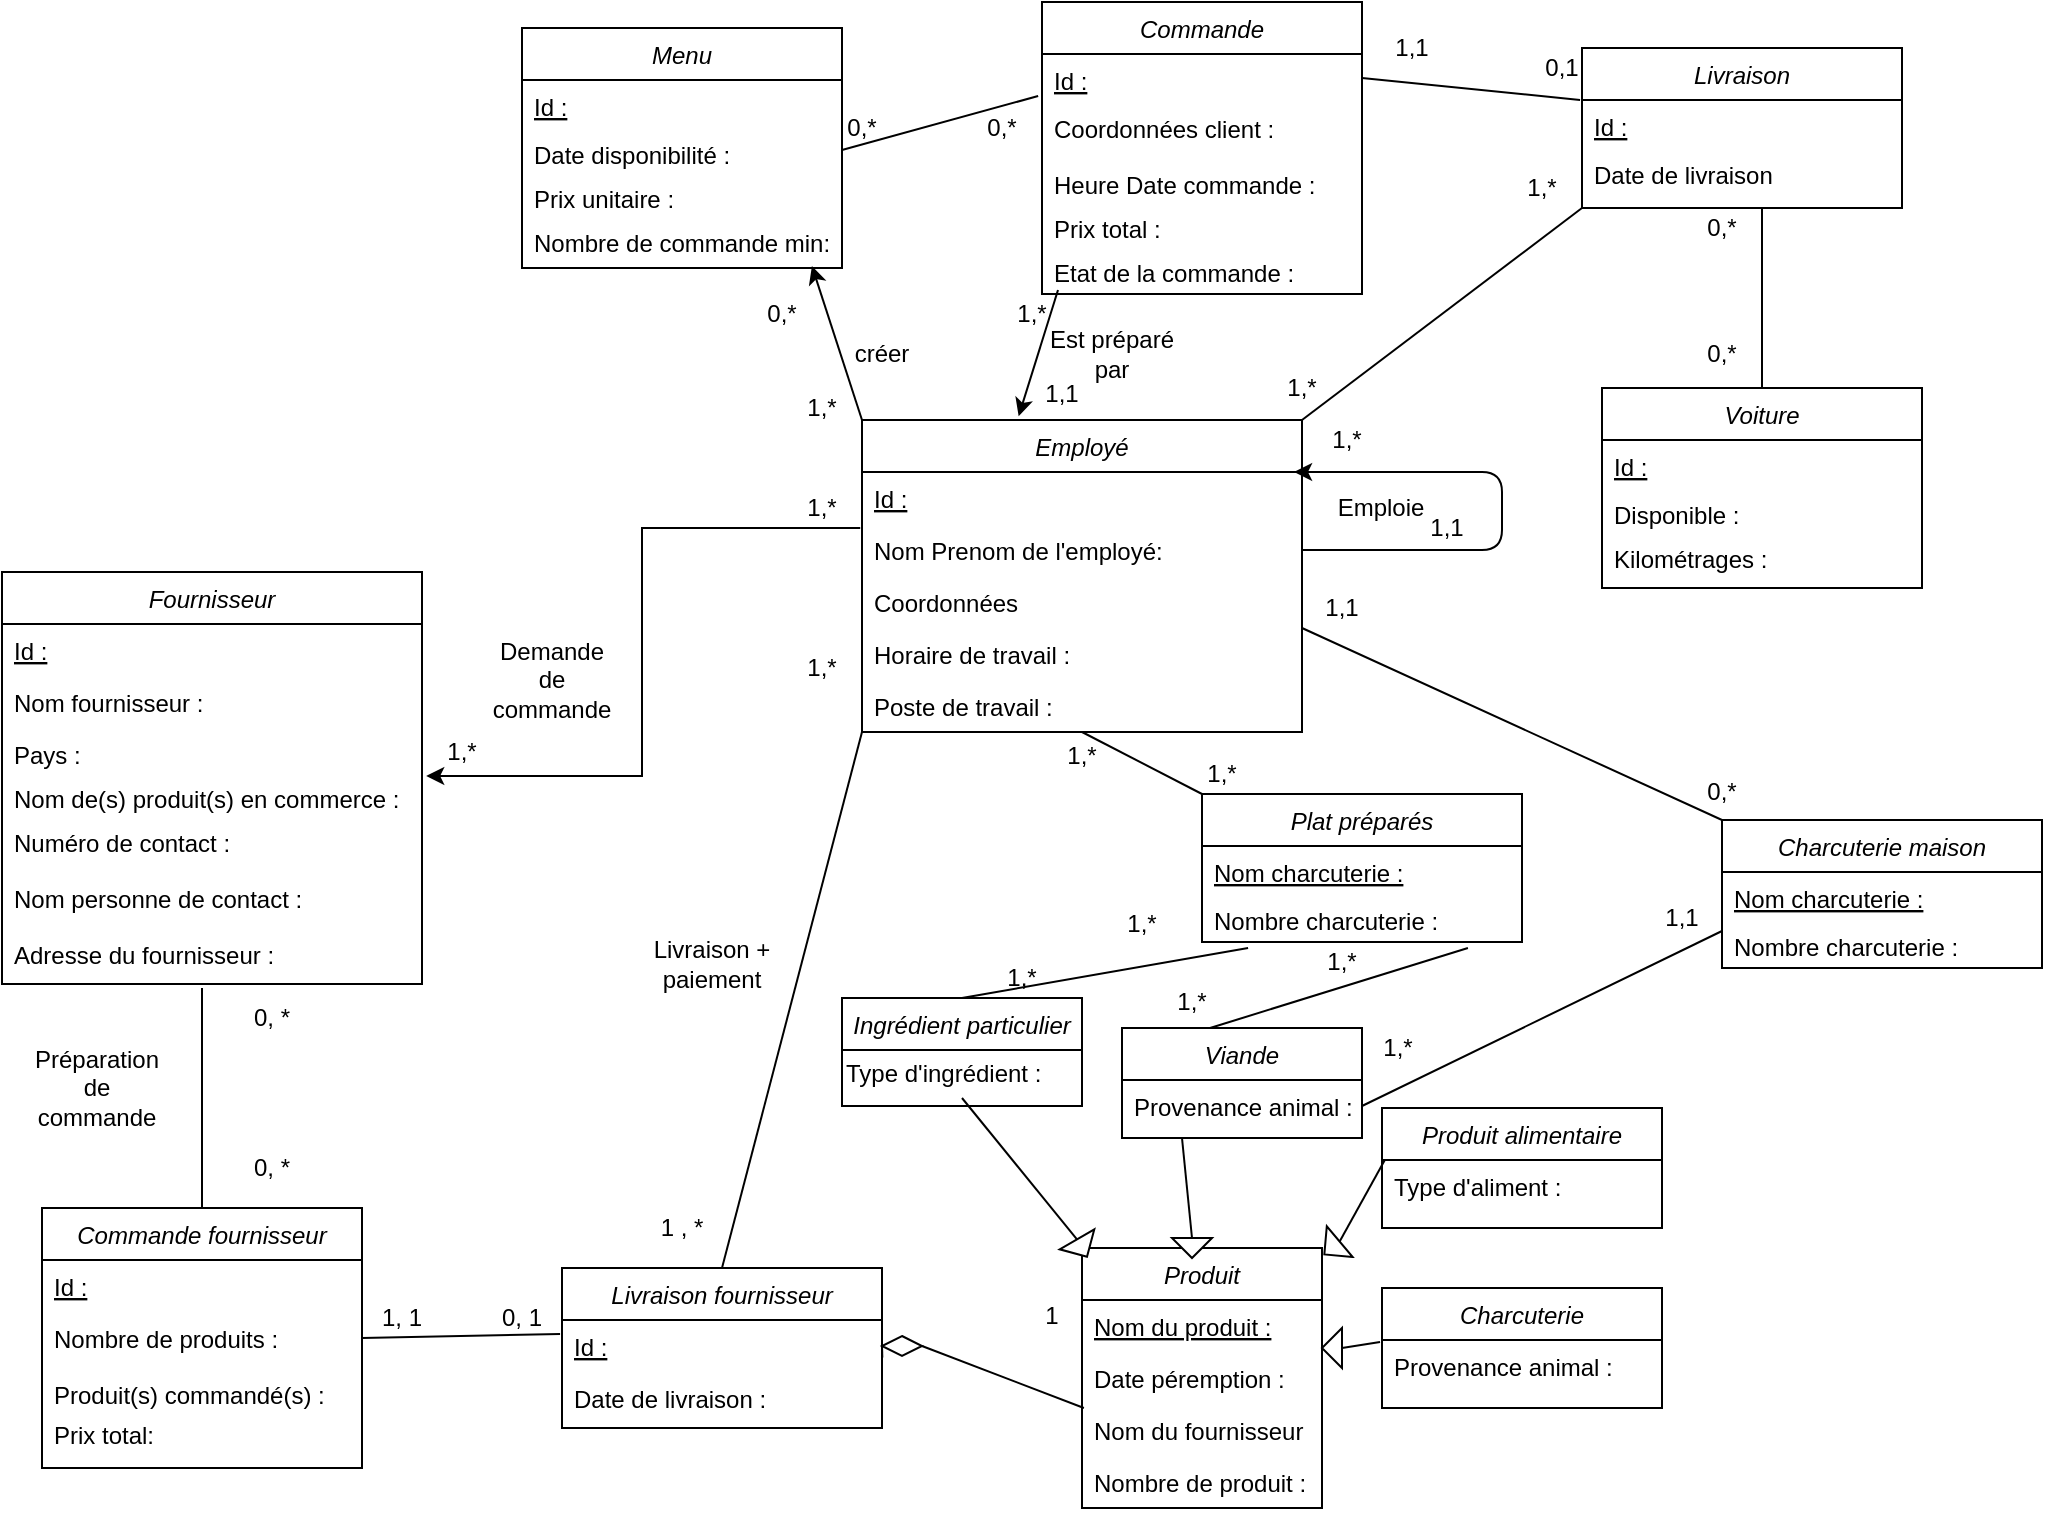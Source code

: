 <mxfile version="14.4.9" type="github">
  <diagram id="C5RBs43oDa-KdzZeNtuy" name="Page-1">
    <mxGraphModel dx="1422" dy="762" grid="1" gridSize="10" guides="1" tooltips="1" connect="1" arrows="1" fold="1" page="1" pageScale="1" pageWidth="1169" pageHeight="827" math="0" shadow="0">
      <root>
        <mxCell id="WIyWlLk6GJQsqaUBKTNV-0" />
        <mxCell id="WIyWlLk6GJQsqaUBKTNV-1" parent="WIyWlLk6GJQsqaUBKTNV-0" />
        <mxCell id="zkfFHV4jXpPFQw0GAbJ--0" value="Viande" style="swimlane;fontStyle=2;align=center;verticalAlign=top;childLayout=stackLayout;horizontal=1;startSize=26;horizontalStack=0;resizeParent=1;resizeLast=0;collapsible=1;marginBottom=0;rounded=0;shadow=0;strokeWidth=1;" parent="WIyWlLk6GJQsqaUBKTNV-1" vertex="1">
          <mxGeometry x="610" y="560" width="120" height="55" as="geometry">
            <mxRectangle x="230" y="140" width="160" height="26" as="alternateBounds" />
          </mxGeometry>
        </mxCell>
        <mxCell id="xfpMpgLqGsnhSPla6A-f-5" value="Provenance animal :" style="text;align=left;verticalAlign=top;spacingLeft=4;spacingRight=4;overflow=hidden;rotatable=0;points=[[0,0.5],[1,0.5]];portConstraint=eastwest;" parent="zkfFHV4jXpPFQw0GAbJ--0" vertex="1">
          <mxGeometry y="26" width="120" height="26" as="geometry" />
        </mxCell>
        <mxCell id="xfpMpgLqGsnhSPla6A-f-6" value="Fournisseur" style="swimlane;fontStyle=2;align=center;verticalAlign=top;childLayout=stackLayout;horizontal=1;startSize=26;horizontalStack=0;resizeParent=1;resizeLast=0;collapsible=1;marginBottom=0;rounded=0;shadow=0;strokeWidth=1;" parent="WIyWlLk6GJQsqaUBKTNV-1" vertex="1">
          <mxGeometry x="50" y="332" width="210" height="206" as="geometry">
            <mxRectangle x="230" y="140" width="160" height="26" as="alternateBounds" />
          </mxGeometry>
        </mxCell>
        <mxCell id="xfpMpgLqGsnhSPla6A-f-12" value="Id :" style="text;align=left;verticalAlign=top;spacingLeft=4;spacingRight=4;overflow=hidden;rotatable=0;points=[[0,0.5],[1,0.5]];portConstraint=eastwest;fontStyle=4" parent="xfpMpgLqGsnhSPla6A-f-6" vertex="1">
          <mxGeometry y="26" width="210" height="26" as="geometry" />
        </mxCell>
        <mxCell id="xfpMpgLqGsnhSPla6A-f-13" value="Nom fournisseur :" style="text;align=left;verticalAlign=top;spacingLeft=4;spacingRight=4;overflow=hidden;rotatable=0;points=[[0,0.5],[1,0.5]];portConstraint=eastwest;fontStyle=0" parent="xfpMpgLqGsnhSPla6A-f-6" vertex="1">
          <mxGeometry y="52" width="210" height="26" as="geometry" />
        </mxCell>
        <mxCell id="xfpMpgLqGsnhSPla6A-f-14" value="Pays :" style="text;align=left;verticalAlign=top;spacingLeft=4;spacingRight=4;overflow=hidden;rotatable=0;points=[[0,0.5],[1,0.5]];portConstraint=eastwest;fontStyle=0" parent="xfpMpgLqGsnhSPla6A-f-6" vertex="1">
          <mxGeometry y="78" width="210" height="22" as="geometry" />
        </mxCell>
        <mxCell id="xfpMpgLqGsnhSPla6A-f-19" value="Nom de(s) produit(s) en commerce :" style="text;align=left;verticalAlign=top;spacingLeft=4;spacingRight=4;overflow=hidden;rotatable=0;points=[[0,0.5],[1,0.5]];portConstraint=eastwest;fontStyle=0" parent="xfpMpgLqGsnhSPla6A-f-6" vertex="1">
          <mxGeometry y="100" width="210" height="22" as="geometry" />
        </mxCell>
        <mxCell id="xfpMpgLqGsnhSPla6A-f-26" value="Numéro de contact :" style="text;align=left;verticalAlign=top;spacingLeft=4;spacingRight=4;overflow=hidden;rotatable=0;points=[[0,0.5],[1,0.5]];portConstraint=eastwest;fontStyle=0" parent="xfpMpgLqGsnhSPla6A-f-6" vertex="1">
          <mxGeometry y="122" width="210" height="28" as="geometry" />
        </mxCell>
        <mxCell id="xfpMpgLqGsnhSPla6A-f-28" value="Nom personne de contact :" style="text;align=left;verticalAlign=top;spacingLeft=4;spacingRight=4;overflow=hidden;rotatable=0;points=[[0,0.5],[1,0.5]];portConstraint=eastwest;fontStyle=0" parent="xfpMpgLqGsnhSPla6A-f-6" vertex="1">
          <mxGeometry y="150" width="210" height="28" as="geometry" />
        </mxCell>
        <mxCell id="xfpMpgLqGsnhSPla6A-f-73" value="Adresse du fournisseur :" style="text;align=left;verticalAlign=top;spacingLeft=4;spacingRight=4;overflow=hidden;rotatable=0;points=[[0,0.5],[1,0.5]];portConstraint=eastwest;fontStyle=0" parent="xfpMpgLqGsnhSPla6A-f-6" vertex="1">
          <mxGeometry y="178" width="210" height="28" as="geometry" />
        </mxCell>
        <mxCell id="xfpMpgLqGsnhSPla6A-f-20" value="Commande fournisseur" style="swimlane;fontStyle=2;align=center;verticalAlign=top;childLayout=stackLayout;horizontal=1;startSize=26;horizontalStack=0;resizeParent=1;resizeLast=0;collapsible=1;marginBottom=0;rounded=0;shadow=0;strokeWidth=1;" parent="WIyWlLk6GJQsqaUBKTNV-1" vertex="1">
          <mxGeometry x="70" y="650" width="160" height="130" as="geometry">
            <mxRectangle x="230" y="140" width="160" height="26" as="alternateBounds" />
          </mxGeometry>
        </mxCell>
        <mxCell id="xfpMpgLqGsnhSPla6A-f-21" value="Id :" style="text;align=left;verticalAlign=top;spacingLeft=4;spacingRight=4;overflow=hidden;rotatable=0;points=[[0,0.5],[1,0.5]];portConstraint=eastwest;fontStyle=4" parent="xfpMpgLqGsnhSPla6A-f-20" vertex="1">
          <mxGeometry y="26" width="160" height="26" as="geometry" />
        </mxCell>
        <mxCell id="xfpMpgLqGsnhSPla6A-f-22" value="Nombre de produits :" style="text;align=left;verticalAlign=top;spacingLeft=4;spacingRight=4;overflow=hidden;rotatable=0;points=[[0,0.5],[1,0.5]];portConstraint=eastwest;fontStyle=0" parent="xfpMpgLqGsnhSPla6A-f-20" vertex="1">
          <mxGeometry y="52" width="160" height="28" as="geometry" />
        </mxCell>
        <mxCell id="xfpMpgLqGsnhSPla6A-f-24" value="Produit(s) commandé(s) :" style="text;align=left;verticalAlign=top;spacingLeft=4;spacingRight=4;overflow=hidden;rotatable=0;points=[[0,0.5],[1,0.5]];portConstraint=eastwest;fontStyle=0" parent="xfpMpgLqGsnhSPla6A-f-20" vertex="1">
          <mxGeometry y="80" width="160" height="20" as="geometry" />
        </mxCell>
        <mxCell id="nVuKfiCbH5_EIqqcBQAD-53" value="Prix total:" style="text;align=left;verticalAlign=top;spacingLeft=4;spacingRight=4;overflow=hidden;rotatable=0;points=[[0,0.5],[1,0.5]];portConstraint=eastwest;fontStyle=0" parent="xfpMpgLqGsnhSPla6A-f-20" vertex="1">
          <mxGeometry y="100" width="160" height="20" as="geometry" />
        </mxCell>
        <mxCell id="xfpMpgLqGsnhSPla6A-f-35" value="Livraison fournisseur" style="swimlane;fontStyle=2;align=center;verticalAlign=top;childLayout=stackLayout;horizontal=1;startSize=26;horizontalStack=0;resizeParent=1;resizeLast=0;collapsible=1;marginBottom=0;rounded=0;shadow=0;strokeWidth=1;" parent="WIyWlLk6GJQsqaUBKTNV-1" vertex="1">
          <mxGeometry x="330" y="680" width="160" height="80" as="geometry">
            <mxRectangle x="230" y="140" width="160" height="26" as="alternateBounds" />
          </mxGeometry>
        </mxCell>
        <mxCell id="xfpMpgLqGsnhSPla6A-f-36" value="Id :" style="text;align=left;verticalAlign=top;spacingLeft=4;spacingRight=4;overflow=hidden;rotatable=0;points=[[0,0.5],[1,0.5]];portConstraint=eastwest;fontStyle=4" parent="xfpMpgLqGsnhSPla6A-f-35" vertex="1">
          <mxGeometry y="26" width="160" height="26" as="geometry" />
        </mxCell>
        <mxCell id="xfpMpgLqGsnhSPla6A-f-39" value="Date de livraison :" style="text;align=left;verticalAlign=top;spacingLeft=4;spacingRight=4;overflow=hidden;rotatable=0;points=[[0,0.5],[1,0.5]];portConstraint=eastwest;fontStyle=0" parent="xfpMpgLqGsnhSPla6A-f-35" vertex="1">
          <mxGeometry y="52" width="160" height="28" as="geometry" />
        </mxCell>
        <mxCell id="xfpMpgLqGsnhSPla6A-f-40" value="0, *" style="text;html=1;strokeColor=none;fillColor=none;align=center;verticalAlign=middle;whiteSpace=wrap;rounded=0;" parent="WIyWlLk6GJQsqaUBKTNV-1" vertex="1">
          <mxGeometry x="160" y="620" width="50" height="20" as="geometry" />
        </mxCell>
        <mxCell id="xfpMpgLqGsnhSPla6A-f-47" value="Demande de commande" style="text;html=1;strokeColor=none;fillColor=none;align=center;verticalAlign=middle;whiteSpace=wrap;rounded=0;" parent="WIyWlLk6GJQsqaUBKTNV-1" vertex="1">
          <mxGeometry x="290" y="376" width="70" height="20" as="geometry" />
        </mxCell>
        <mxCell id="xfpMpgLqGsnhSPla6A-f-48" value="Préparation de commande" style="text;html=1;strokeColor=none;fillColor=none;align=center;verticalAlign=middle;whiteSpace=wrap;rounded=0;rotation=0;" parent="WIyWlLk6GJQsqaUBKTNV-1" vertex="1">
          <mxGeometry x="60" y="565" width="75" height="50" as="geometry" />
        </mxCell>
        <mxCell id="xfpMpgLqGsnhSPla6A-f-50" value="0, *" style="text;html=1;strokeColor=none;fillColor=none;align=center;verticalAlign=middle;whiteSpace=wrap;rounded=0;" parent="WIyWlLk6GJQsqaUBKTNV-1" vertex="1">
          <mxGeometry x="165" y="545" width="40" height="20" as="geometry" />
        </mxCell>
        <mxCell id="xfpMpgLqGsnhSPla6A-f-51" value="1, 1" style="text;html=1;strokeColor=none;fillColor=none;align=center;verticalAlign=middle;whiteSpace=wrap;rounded=0;" parent="WIyWlLk6GJQsqaUBKTNV-1" vertex="1">
          <mxGeometry x="230" y="695" width="40" height="20" as="geometry" />
        </mxCell>
        <mxCell id="xfpMpgLqGsnhSPla6A-f-52" value="0, 1" style="text;html=1;strokeColor=none;fillColor=none;align=center;verticalAlign=middle;whiteSpace=wrap;rounded=0;" parent="WIyWlLk6GJQsqaUBKTNV-1" vertex="1">
          <mxGeometry x="290" y="695" width="40" height="20" as="geometry" />
        </mxCell>
        <mxCell id="xfpMpgLqGsnhSPla6A-f-53" value="1 , *" style="text;html=1;strokeColor=none;fillColor=none;align=center;verticalAlign=middle;whiteSpace=wrap;rounded=0;" parent="WIyWlLk6GJQsqaUBKTNV-1" vertex="1">
          <mxGeometry x="370" y="650" width="40" height="20" as="geometry" />
        </mxCell>
        <mxCell id="xfpMpgLqGsnhSPla6A-f-55" value="" style="endArrow=none;html=1;exitX=0.5;exitY=0;exitDx=0;exitDy=0;" parent="WIyWlLk6GJQsqaUBKTNV-1" source="xfpMpgLqGsnhSPla6A-f-20" edge="1">
          <mxGeometry width="50" height="50" relative="1" as="geometry">
            <mxPoint x="620" y="450" as="sourcePoint" />
            <mxPoint x="150" y="540" as="targetPoint" />
          </mxGeometry>
        </mxCell>
        <mxCell id="xfpMpgLqGsnhSPla6A-f-56" value="" style="endArrow=none;html=1;exitX=0;exitY=1;exitDx=0;exitDy=0;entryX=-0.006;entryY=0.269;entryDx=0;entryDy=0;entryPerimeter=0;" parent="WIyWlLk6GJQsqaUBKTNV-1" source="xfpMpgLqGsnhSPla6A-f-51" target="xfpMpgLqGsnhSPla6A-f-36" edge="1">
          <mxGeometry width="50" height="50" relative="1" as="geometry">
            <mxPoint x="620" y="450" as="sourcePoint" />
            <mxPoint x="670" y="400" as="targetPoint" />
          </mxGeometry>
        </mxCell>
        <mxCell id="xfpMpgLqGsnhSPla6A-f-58" value="" style="endArrow=none;html=1;entryX=0.5;entryY=0;entryDx=0;entryDy=0;exitX=0;exitY=1;exitDx=0;exitDy=0;" parent="WIyWlLk6GJQsqaUBKTNV-1" source="xfpMpgLqGsnhSPla6A-f-74" target="xfpMpgLqGsnhSPla6A-f-35" edge="1">
          <mxGeometry width="50" height="50" relative="1" as="geometry">
            <mxPoint x="350" y="480" as="sourcePoint" />
            <mxPoint x="439.04" y="722.994" as="targetPoint" />
          </mxGeometry>
        </mxCell>
        <mxCell id="xfpMpgLqGsnhSPla6A-f-60" value="1,*" style="text;html=1;strokeColor=none;fillColor=none;align=center;verticalAlign=middle;whiteSpace=wrap;rounded=0;" parent="WIyWlLk6GJQsqaUBKTNV-1" vertex="1">
          <mxGeometry x="260" y="412" width="40" height="20" as="geometry" />
        </mxCell>
        <mxCell id="xfpMpgLqGsnhSPla6A-f-62" value="Livraison + paiement" style="text;html=1;strokeColor=none;fillColor=none;align=center;verticalAlign=middle;whiteSpace=wrap;rounded=0;" parent="WIyWlLk6GJQsqaUBKTNV-1" vertex="1">
          <mxGeometry x="370" y="518" width="70" height="20" as="geometry" />
        </mxCell>
        <mxCell id="HRb8OjUd02qAdrP33uaQ-1" style="edgeStyle=orthogonalEdgeStyle;rounded=0;orthogonalLoop=1;jettySize=auto;html=1;exitX=-0.004;exitY=1.077;exitDx=0;exitDy=0;entryX=1.01;entryY=0.091;entryDx=0;entryDy=0;entryPerimeter=0;exitPerimeter=0;" parent="WIyWlLk6GJQsqaUBKTNV-1" source="xfpMpgLqGsnhSPla6A-f-75" target="xfpMpgLqGsnhSPla6A-f-19" edge="1">
          <mxGeometry relative="1" as="geometry" />
        </mxCell>
        <mxCell id="xfpMpgLqGsnhSPla6A-f-74" value="Employé" style="swimlane;fontStyle=2;align=center;verticalAlign=top;childLayout=stackLayout;horizontal=1;startSize=26;horizontalStack=0;resizeParent=1;resizeLast=0;collapsible=1;marginBottom=0;rounded=0;shadow=0;strokeWidth=1;" parent="WIyWlLk6GJQsqaUBKTNV-1" vertex="1">
          <mxGeometry x="480" y="256" width="220" height="156" as="geometry">
            <mxRectangle x="230" y="140" width="160" height="26" as="alternateBounds" />
          </mxGeometry>
        </mxCell>
        <mxCell id="xfpMpgLqGsnhSPla6A-f-75" value="Id :" style="text;align=left;verticalAlign=top;spacingLeft=4;spacingRight=4;overflow=hidden;rotatable=0;points=[[0,0.5],[1,0.5]];portConstraint=eastwest;fontStyle=4" parent="xfpMpgLqGsnhSPla6A-f-74" vertex="1">
          <mxGeometry y="26" width="220" height="26" as="geometry" />
        </mxCell>
        <mxCell id="xfpMpgLqGsnhSPla6A-f-76" value="Nom Prenom de l&#39;employé:" style="text;align=left;verticalAlign=top;spacingLeft=4;spacingRight=4;overflow=hidden;rotatable=0;points=[[0,0.5],[1,0.5]];portConstraint=eastwest;" parent="xfpMpgLqGsnhSPla6A-f-74" vertex="1">
          <mxGeometry y="52" width="220" height="26" as="geometry" />
        </mxCell>
        <mxCell id="HRb8OjUd02qAdrP33uaQ-5" value="" style="endArrow=classic;html=1;entryX=0.982;entryY=0;entryDx=0;entryDy=0;exitX=1;exitY=0.5;exitDx=0;exitDy=0;entryPerimeter=0;" parent="xfpMpgLqGsnhSPla6A-f-74" source="xfpMpgLqGsnhSPla6A-f-76" target="xfpMpgLqGsnhSPla6A-f-75" edge="1">
          <mxGeometry width="50" height="50" relative="1" as="geometry">
            <mxPoint x="320" y="29" as="sourcePoint" />
            <mxPoint x="140" y="320" as="targetPoint" />
            <Array as="points">
              <mxPoint x="320" y="65" />
              <mxPoint x="320" y="26" />
            </Array>
          </mxGeometry>
        </mxCell>
        <mxCell id="HRb8OjUd02qAdrP33uaQ-8" value="Coordonnées" style="text;align=left;verticalAlign=top;spacingLeft=4;spacingRight=4;overflow=hidden;rotatable=0;points=[[0,0.5],[1,0.5]];portConstraint=eastwest;" parent="xfpMpgLqGsnhSPla6A-f-74" vertex="1">
          <mxGeometry y="78" width="220" height="26" as="geometry" />
        </mxCell>
        <mxCell id="QBhZliji1Bn1jDR5eYAi-1" value="Horaire de travail :" style="text;align=left;verticalAlign=top;spacingLeft=4;spacingRight=4;overflow=hidden;rotatable=0;points=[[0,0.5],[1,0.5]];portConstraint=eastwest;" vertex="1" parent="xfpMpgLqGsnhSPla6A-f-74">
          <mxGeometry y="104" width="220" height="26" as="geometry" />
        </mxCell>
        <mxCell id="QBhZliji1Bn1jDR5eYAi-2" value="Poste de travail :" style="text;align=left;verticalAlign=top;spacingLeft=4;spacingRight=4;overflow=hidden;rotatable=0;points=[[0,0.5],[1,0.5]];portConstraint=eastwest;" vertex="1" parent="xfpMpgLqGsnhSPla6A-f-74">
          <mxGeometry y="130" width="220" height="26" as="geometry" />
        </mxCell>
        <mxCell id="xfpMpgLqGsnhSPla6A-f-93" value="Produit" style="swimlane;fontStyle=2;align=center;verticalAlign=top;childLayout=stackLayout;horizontal=1;startSize=26;horizontalStack=0;resizeParent=1;resizeLast=0;collapsible=1;marginBottom=0;rounded=0;shadow=0;strokeWidth=1;" parent="WIyWlLk6GJQsqaUBKTNV-1" vertex="1">
          <mxGeometry x="590" y="670" width="120" height="130" as="geometry">
            <mxRectangle x="230" y="140" width="160" height="26" as="alternateBounds" />
          </mxGeometry>
        </mxCell>
        <mxCell id="xfpMpgLqGsnhSPla6A-f-94" value="Nom du produit :" style="text;align=left;verticalAlign=top;spacingLeft=4;spacingRight=4;overflow=hidden;rotatable=0;points=[[0,0.5],[1,0.5]];portConstraint=eastwest;fontStyle=4" parent="xfpMpgLqGsnhSPla6A-f-93" vertex="1">
          <mxGeometry y="26" width="120" height="26" as="geometry" />
        </mxCell>
        <mxCell id="xfpMpgLqGsnhSPla6A-f-3" value="Date péremption :" style="text;align=left;verticalAlign=top;spacingLeft=4;spacingRight=4;overflow=hidden;rotatable=0;points=[[0,0.5],[1,0.5]];portConstraint=eastwest;" parent="xfpMpgLqGsnhSPla6A-f-93" vertex="1">
          <mxGeometry y="52" width="120" height="26" as="geometry" />
        </mxCell>
        <mxCell id="xfpMpgLqGsnhSPla6A-f-109" value="Nom du fournisseur :" style="text;align=left;verticalAlign=top;spacingLeft=4;spacingRight=4;overflow=hidden;rotatable=0;points=[[0,0.5],[1,0.5]];portConstraint=eastwest;" parent="xfpMpgLqGsnhSPla6A-f-93" vertex="1">
          <mxGeometry y="78" width="120" height="26" as="geometry" />
        </mxCell>
        <mxCell id="xfpMpgLqGsnhSPla6A-f-126" value="Nombre de produit :" style="text;align=left;verticalAlign=top;spacingLeft=4;spacingRight=4;overflow=hidden;rotatable=0;points=[[0,0.5],[1,0.5]];portConstraint=eastwest;" parent="xfpMpgLqGsnhSPla6A-f-93" vertex="1">
          <mxGeometry y="104" width="120" height="26" as="geometry" />
        </mxCell>
        <mxCell id="xfpMpgLqGsnhSPla6A-f-103" value="" style="triangle;whiteSpace=wrap;html=1;rotation=90;" parent="WIyWlLk6GJQsqaUBKTNV-1" vertex="1">
          <mxGeometry x="640" y="660" width="10" height="20" as="geometry" />
        </mxCell>
        <mxCell id="xfpMpgLqGsnhSPla6A-f-104" value="" style="endArrow=none;html=1;entryX=0.25;entryY=1;entryDx=0;entryDy=0;exitX=0;exitY=0.5;exitDx=0;exitDy=0;" parent="WIyWlLk6GJQsqaUBKTNV-1" source="xfpMpgLqGsnhSPla6A-f-103" target="zkfFHV4jXpPFQw0GAbJ--0" edge="1">
          <mxGeometry width="50" height="50" relative="1" as="geometry">
            <mxPoint x="660" y="625" as="sourcePoint" />
            <mxPoint x="670" y="380" as="targetPoint" />
          </mxGeometry>
        </mxCell>
        <mxCell id="xfpMpgLqGsnhSPla6A-f-105" value="" style="endArrow=none;html=1;entryX=0.008;entryY=1.077;entryDx=0;entryDy=0;entryPerimeter=0;exitX=1;exitY=0.5;exitDx=0;exitDy=0;" parent="WIyWlLk6GJQsqaUBKTNV-1" source="NCAH_a_hQ6aqC5BS8mJP-29" target="xfpMpgLqGsnhSPla6A-f-3" edge="1">
          <mxGeometry width="50" height="50" relative="1" as="geometry">
            <mxPoint x="620" y="430" as="sourcePoint" />
            <mxPoint x="689.4" y="720.012" as="targetPoint" />
          </mxGeometry>
        </mxCell>
        <mxCell id="xfpMpgLqGsnhSPla6A-f-111" value="Ingrédient particulier" style="swimlane;fontStyle=2;align=center;verticalAlign=top;childLayout=stackLayout;horizontal=1;startSize=26;horizontalStack=0;resizeParent=1;resizeLast=0;collapsible=1;marginBottom=0;rounded=0;shadow=0;strokeWidth=1;" parent="WIyWlLk6GJQsqaUBKTNV-1" vertex="1">
          <mxGeometry x="470" y="545" width="120" height="54" as="geometry">
            <mxRectangle x="230" y="140" width="160" height="26" as="alternateBounds" />
          </mxGeometry>
        </mxCell>
        <mxCell id="xfpMpgLqGsnhSPla6A-f-138" value="Type d&#39;ingrédient :" style="text;html=1;strokeColor=none;fillColor=none;align=left;verticalAlign=middle;whiteSpace=wrap;rounded=0;" parent="xfpMpgLqGsnhSPla6A-f-111" vertex="1">
          <mxGeometry y="26" width="120" height="24" as="geometry" />
        </mxCell>
        <mxCell id="xfpMpgLqGsnhSPla6A-f-117" value="" style="triangle;whiteSpace=wrap;html=1;rotation=60;" parent="WIyWlLk6GJQsqaUBKTNV-1" vertex="1">
          <mxGeometry x="585" y="660" width="10" height="20" as="geometry" />
        </mxCell>
        <mxCell id="xfpMpgLqGsnhSPla6A-f-118" value="" style="endArrow=none;html=1;exitX=0;exitY=0.5;exitDx=0;exitDy=0;entryX=0.5;entryY=1;entryDx=0;entryDy=0;" parent="WIyWlLk6GJQsqaUBKTNV-1" source="xfpMpgLqGsnhSPla6A-f-117" edge="1" target="xfpMpgLqGsnhSPla6A-f-138">
          <mxGeometry width="50" height="50" relative="1" as="geometry">
            <mxPoint x="613" y="630" as="sourcePoint" />
            <mxPoint x="539.979" y="569" as="targetPoint" />
          </mxGeometry>
        </mxCell>
        <mxCell id="xfpMpgLqGsnhSPla6A-f-121" value="" style="triangle;whiteSpace=wrap;html=1;rotation=-180;" parent="WIyWlLk6GJQsqaUBKTNV-1" vertex="1">
          <mxGeometry x="710" y="710" width="10" height="20" as="geometry" />
        </mxCell>
        <mxCell id="xfpMpgLqGsnhSPla6A-f-122" value="" style="endArrow=none;html=1;entryX=-0.007;entryY=1.192;entryDx=0;entryDy=0;entryPerimeter=0;" parent="WIyWlLk6GJQsqaUBKTNV-1" edge="1">
          <mxGeometry width="50" height="50" relative="1" as="geometry">
            <mxPoint x="720" y="720" as="sourcePoint" />
            <mxPoint x="739.02" y="716.992" as="targetPoint" />
          </mxGeometry>
        </mxCell>
        <mxCell id="xfpMpgLqGsnhSPla6A-f-123" value="Charcuterie" style="swimlane;fontStyle=2;align=center;verticalAlign=top;childLayout=stackLayout;horizontal=1;startSize=26;horizontalStack=0;resizeParent=1;resizeLast=0;collapsible=1;marginBottom=0;rounded=0;shadow=0;strokeWidth=1;" parent="WIyWlLk6GJQsqaUBKTNV-1" vertex="1">
          <mxGeometry x="740" y="690" width="140" height="60" as="geometry">
            <mxRectangle x="230" y="140" width="160" height="26" as="alternateBounds" />
          </mxGeometry>
        </mxCell>
        <mxCell id="xfpMpgLqGsnhSPla6A-f-125" value="Provenance animal :" style="text;align=left;verticalAlign=top;spacingLeft=4;spacingRight=4;overflow=hidden;rotatable=0;points=[[0,0.5],[1,0.5]];portConstraint=eastwest;" parent="xfpMpgLqGsnhSPla6A-f-123" vertex="1">
          <mxGeometry y="26" width="140" height="28" as="geometry" />
        </mxCell>
        <mxCell id="xfpMpgLqGsnhSPla6A-f-137" value="1" style="text;html=1;strokeColor=none;fillColor=none;align=center;verticalAlign=middle;whiteSpace=wrap;rounded=0;" parent="WIyWlLk6GJQsqaUBKTNV-1" vertex="1">
          <mxGeometry x="555" y="694" width="40" height="20" as="geometry" />
        </mxCell>
        <mxCell id="xfpMpgLqGsnhSPla6A-f-139" value="1,*" style="text;html=1;strokeColor=none;fillColor=none;align=center;verticalAlign=middle;whiteSpace=wrap;rounded=0;" parent="WIyWlLk6GJQsqaUBKTNV-1" vertex="1">
          <mxGeometry x="727.5" y="560" width="40" height="20" as="geometry" />
        </mxCell>
        <mxCell id="xfpMpgLqGsnhSPla6A-f-142" value="Charcuterie maison" style="swimlane;fontStyle=2;align=center;verticalAlign=top;childLayout=stackLayout;horizontal=1;startSize=26;horizontalStack=0;resizeParent=1;resizeLast=0;collapsible=1;marginBottom=0;rounded=0;shadow=0;strokeWidth=1;" parent="WIyWlLk6GJQsqaUBKTNV-1" vertex="1">
          <mxGeometry x="910" y="456" width="160" height="74" as="geometry">
            <mxRectangle x="230" y="140" width="160" height="26" as="alternateBounds" />
          </mxGeometry>
        </mxCell>
        <mxCell id="nVuKfiCbH5_EIqqcBQAD-22" value="Nom charcuterie :" style="text;align=left;verticalAlign=top;spacingLeft=4;spacingRight=4;overflow=hidden;rotatable=0;points=[[0,0.5],[1,0.5]];portConstraint=eastwest;fontStyle=4" parent="xfpMpgLqGsnhSPla6A-f-142" vertex="1">
          <mxGeometry y="26" width="160" height="24" as="geometry" />
        </mxCell>
        <mxCell id="nVuKfiCbH5_EIqqcBQAD-24" value="Nombre charcuterie :" style="text;align=left;verticalAlign=top;spacingLeft=4;spacingRight=4;overflow=hidden;rotatable=0;points=[[0,0.5],[1,0.5]];portConstraint=eastwest;fontStyle=0" parent="xfpMpgLqGsnhSPla6A-f-142" vertex="1">
          <mxGeometry y="50" width="160" height="24" as="geometry" />
        </mxCell>
        <mxCell id="xfpMpgLqGsnhSPla6A-f-145" value="" style="endArrow=none;html=1;entryX=0;entryY=0.75;entryDx=0;entryDy=0;exitX=1;exitY=0.5;exitDx=0;exitDy=0;" parent="WIyWlLk6GJQsqaUBKTNV-1" target="xfpMpgLqGsnhSPla6A-f-142" edge="1" source="xfpMpgLqGsnhSPla6A-f-5">
          <mxGeometry width="50" height="50" relative="1" as="geometry">
            <mxPoint x="730" y="538" as="sourcePoint" />
            <mxPoint x="780" y="488" as="targetPoint" />
          </mxGeometry>
        </mxCell>
        <mxCell id="xfpMpgLqGsnhSPla6A-f-147" value="0,*" style="text;html=1;strokeColor=none;fillColor=none;align=center;verticalAlign=middle;whiteSpace=wrap;rounded=0;" parent="WIyWlLk6GJQsqaUBKTNV-1" vertex="1">
          <mxGeometry x="890" y="432" width="40" height="20" as="geometry" />
        </mxCell>
        <mxCell id="xfpMpgLqGsnhSPla6A-f-149" value="1,1" style="text;html=1;strokeColor=none;fillColor=none;align=center;verticalAlign=middle;whiteSpace=wrap;rounded=0;" parent="WIyWlLk6GJQsqaUBKTNV-1" vertex="1">
          <mxGeometry x="870" y="495" width="40" height="20" as="geometry" />
        </mxCell>
        <mxCell id="xfpMpgLqGsnhSPla6A-f-150" value="" style="endArrow=none;html=1;exitX=0.014;exitY=-0.036;exitDx=0;exitDy=0;exitPerimeter=0;entryX=0;entryY=0.5;entryDx=0;entryDy=0;" parent="WIyWlLk6GJQsqaUBKTNV-1" source="xfpMpgLqGsnhSPla6A-f-152" target="xfpMpgLqGsnhSPla6A-f-154" edge="1">
          <mxGeometry width="50" height="50" relative="1" as="geometry">
            <mxPoint x="720" y="640" as="sourcePoint" />
            <mxPoint x="720" y="640" as="targetPoint" />
          </mxGeometry>
        </mxCell>
        <mxCell id="xfpMpgLqGsnhSPla6A-f-151" value="Produit alimentaire" style="swimlane;fontStyle=2;align=center;verticalAlign=top;childLayout=stackLayout;horizontal=1;startSize=26;horizontalStack=0;resizeParent=1;resizeLast=0;collapsible=1;marginBottom=0;rounded=0;shadow=0;strokeWidth=1;" parent="WIyWlLk6GJQsqaUBKTNV-1" vertex="1">
          <mxGeometry x="740" y="600" width="140" height="60" as="geometry">
            <mxRectangle x="230" y="140" width="160" height="26" as="alternateBounds" />
          </mxGeometry>
        </mxCell>
        <mxCell id="xfpMpgLqGsnhSPla6A-f-152" value="Type d&#39;aliment :" style="text;align=left;verticalAlign=top;spacingLeft=4;spacingRight=4;overflow=hidden;rotatable=0;points=[[0,0.5],[1,0.5]];portConstraint=eastwest;" parent="xfpMpgLqGsnhSPla6A-f-151" vertex="1">
          <mxGeometry y="26" width="140" height="28" as="geometry" />
        </mxCell>
        <mxCell id="xfpMpgLqGsnhSPla6A-f-154" value="" style="triangle;whiteSpace=wrap;html=1;rotation=-220;" parent="WIyWlLk6GJQsqaUBKTNV-1" vertex="1">
          <mxGeometry x="710" y="660" width="10" height="20" as="geometry" />
        </mxCell>
        <mxCell id="xfpMpgLqGsnhSPla6A-f-157" value="Emploie" style="text;html=1;strokeColor=none;fillColor=none;align=center;verticalAlign=middle;whiteSpace=wrap;rounded=0;" parent="WIyWlLk6GJQsqaUBKTNV-1" vertex="1">
          <mxGeometry x="697.5" y="290" width="82.5" height="20" as="geometry" />
        </mxCell>
        <mxCell id="xfpMpgLqGsnhSPla6A-f-158" value="1,*" style="text;html=1;strokeColor=none;fillColor=none;align=center;verticalAlign=middle;whiteSpace=wrap;rounded=0;" parent="WIyWlLk6GJQsqaUBKTNV-1" vertex="1">
          <mxGeometry x="710" y="256" width="25" height="20" as="geometry" />
        </mxCell>
        <mxCell id="xfpMpgLqGsnhSPla6A-f-160" value="1,1" style="text;html=1;strokeColor=none;fillColor=none;align=center;verticalAlign=middle;whiteSpace=wrap;rounded=0;" parent="WIyWlLk6GJQsqaUBKTNV-1" vertex="1">
          <mxGeometry x="765" y="300" width="15" height="20" as="geometry" />
        </mxCell>
        <mxCell id="xfpMpgLqGsnhSPla6A-f-164" value="Commande" style="swimlane;fontStyle=2;align=center;verticalAlign=top;childLayout=stackLayout;horizontal=1;startSize=26;horizontalStack=0;resizeParent=1;resizeLast=0;collapsible=1;marginBottom=0;rounded=0;shadow=0;strokeWidth=1;" parent="WIyWlLk6GJQsqaUBKTNV-1" vertex="1">
          <mxGeometry x="570" y="47" width="160" height="146" as="geometry">
            <mxRectangle x="230" y="140" width="160" height="26" as="alternateBounds" />
          </mxGeometry>
        </mxCell>
        <mxCell id="xfpMpgLqGsnhSPla6A-f-165" value="Id :" style="text;align=left;verticalAlign=top;spacingLeft=4;spacingRight=4;overflow=hidden;rotatable=0;points=[[0,0.5],[1,0.5]];portConstraint=eastwest;fontStyle=4" parent="xfpMpgLqGsnhSPla6A-f-164" vertex="1">
          <mxGeometry y="26" width="160" height="24" as="geometry" />
        </mxCell>
        <mxCell id="nVuKfiCbH5_EIqqcBQAD-3" value="Coordonnées client :" style="text;align=left;verticalAlign=top;spacingLeft=4;spacingRight=4;overflow=hidden;rotatable=0;points=[[0,0.5],[1,0.5]];portConstraint=eastwest;" parent="xfpMpgLqGsnhSPla6A-f-164" vertex="1">
          <mxGeometry y="50" width="160" height="28" as="geometry" />
        </mxCell>
        <mxCell id="nVuKfiCbH5_EIqqcBQAD-10" value="Heure Date commande :" style="text;align=left;verticalAlign=top;spacingLeft=4;spacingRight=4;overflow=hidden;rotatable=0;points=[[0,0.5],[1,0.5]];portConstraint=eastwest;" parent="xfpMpgLqGsnhSPla6A-f-164" vertex="1">
          <mxGeometry y="78" width="160" height="22" as="geometry" />
        </mxCell>
        <mxCell id="nVuKfiCbH5_EIqqcBQAD-40" value="Prix total :" style="text;align=left;verticalAlign=top;spacingLeft=4;spacingRight=4;overflow=hidden;rotatable=0;points=[[0,0.5],[1,0.5]];portConstraint=eastwest;" parent="xfpMpgLqGsnhSPla6A-f-164" vertex="1">
          <mxGeometry y="100" width="160" height="22" as="geometry" />
        </mxCell>
        <mxCell id="nVuKfiCbH5_EIqqcBQAD-69" value="Etat de la commande :" style="text;align=left;verticalAlign=top;spacingLeft=4;spacingRight=4;overflow=hidden;rotatable=0;points=[[0,0.5],[1,0.5]];portConstraint=eastwest;" parent="xfpMpgLqGsnhSPla6A-f-164" vertex="1">
          <mxGeometry y="122" width="160" height="22" as="geometry" />
        </mxCell>
        <mxCell id="xfpMpgLqGsnhSPla6A-f-190" value="" style="endArrow=classic;html=1;entryX=0.356;entryY=-0.012;entryDx=0;entryDy=0;entryPerimeter=0;" parent="WIyWlLk6GJQsqaUBKTNV-1" target="xfpMpgLqGsnhSPla6A-f-74" edge="1">
          <mxGeometry width="50" height="50" relative="1" as="geometry">
            <mxPoint x="578" y="191" as="sourcePoint" />
            <mxPoint x="510" y="332" as="targetPoint" />
          </mxGeometry>
        </mxCell>
        <mxCell id="xfpMpgLqGsnhSPla6A-f-192" value="Est préparé par" style="text;html=1;strokeColor=none;fillColor=none;align=center;verticalAlign=middle;whiteSpace=wrap;rounded=0;" parent="WIyWlLk6GJQsqaUBKTNV-1" vertex="1">
          <mxGeometry x="570" y="213" width="70" height="20" as="geometry" />
        </mxCell>
        <mxCell id="xfpMpgLqGsnhSPla6A-f-202" value="1,*" style="text;html=1;strokeColor=none;fillColor=none;align=center;verticalAlign=middle;whiteSpace=wrap;rounded=0;" parent="WIyWlLk6GJQsqaUBKTNV-1" vertex="1">
          <mxGeometry x="545" y="193" width="40" height="20" as="geometry" />
        </mxCell>
        <mxCell id="xfpMpgLqGsnhSPla6A-f-203" value="1,1" style="text;html=1;strokeColor=none;fillColor=none;align=center;verticalAlign=middle;whiteSpace=wrap;rounded=0;" parent="WIyWlLk6GJQsqaUBKTNV-1" vertex="1">
          <mxGeometry x="560" y="233" width="40" height="20" as="geometry" />
        </mxCell>
        <mxCell id="NCAH_a_hQ6aqC5BS8mJP-29" value="" style="rhombus;whiteSpace=wrap;html=1;" parent="WIyWlLk6GJQsqaUBKTNV-1" vertex="1">
          <mxGeometry x="490" y="714" width="20" height="10" as="geometry" />
        </mxCell>
        <mxCell id="NCAH_a_hQ6aqC5BS8mJP-30" value="" style="endArrow=none;html=1;entryX=0.008;entryY=1.077;entryDx=0;entryDy=0;entryPerimeter=0;exitX=1;exitY=0.5;exitDx=0;exitDy=0;" parent="WIyWlLk6GJQsqaUBKTNV-1" source="xfpMpgLqGsnhSPla6A-f-36" target="NCAH_a_hQ6aqC5BS8mJP-29" edge="1">
          <mxGeometry width="50" height="50" relative="1" as="geometry">
            <mxPoint x="490" y="719" as="sourcePoint" />
            <mxPoint x="590.96" y="720.002" as="targetPoint" />
          </mxGeometry>
        </mxCell>
        <mxCell id="HRb8OjUd02qAdrP33uaQ-10" value="1,*" style="text;html=1;strokeColor=none;fillColor=none;align=center;verticalAlign=middle;whiteSpace=wrap;rounded=0;" parent="WIyWlLk6GJQsqaUBKTNV-1" vertex="1">
          <mxGeometry x="440" y="290" width="40" height="20" as="geometry" />
        </mxCell>
        <mxCell id="nVuKfiCbH5_EIqqcBQAD-44" value="Menu" style="swimlane;fontStyle=2;align=center;verticalAlign=top;childLayout=stackLayout;horizontal=1;startSize=26;horizontalStack=0;resizeParent=1;resizeLast=0;collapsible=1;marginBottom=0;rounded=0;shadow=0;strokeWidth=1;" parent="WIyWlLk6GJQsqaUBKTNV-1" vertex="1">
          <mxGeometry x="310" y="60" width="160" height="120" as="geometry">
            <mxRectangle x="230" y="140" width="160" height="26" as="alternateBounds" />
          </mxGeometry>
        </mxCell>
        <mxCell id="nVuKfiCbH5_EIqqcBQAD-45" value="Id :" style="text;align=left;verticalAlign=top;spacingLeft=4;spacingRight=4;overflow=hidden;rotatable=0;points=[[0,0.5],[1,0.5]];portConstraint=eastwest;fontStyle=4" parent="nVuKfiCbH5_EIqqcBQAD-44" vertex="1">
          <mxGeometry y="26" width="160" height="24" as="geometry" />
        </mxCell>
        <mxCell id="nVuKfiCbH5_EIqqcBQAD-47" value="Date disponibilité :" style="text;align=left;verticalAlign=top;spacingLeft=4;spacingRight=4;overflow=hidden;rotatable=0;points=[[0,0.5],[1,0.5]];portConstraint=eastwest;" parent="nVuKfiCbH5_EIqqcBQAD-44" vertex="1">
          <mxGeometry y="50" width="160" height="22" as="geometry" />
        </mxCell>
        <mxCell id="nVuKfiCbH5_EIqqcBQAD-48" value="Prix unitaire :" style="text;align=left;verticalAlign=top;spacingLeft=4;spacingRight=4;overflow=hidden;rotatable=0;points=[[0,0.5],[1,0.5]];portConstraint=eastwest;" parent="nVuKfiCbH5_EIqqcBQAD-44" vertex="1">
          <mxGeometry y="72" width="160" height="22" as="geometry" />
        </mxCell>
        <mxCell id="nVuKfiCbH5_EIqqcBQAD-56" value="Nombre de commande min:" style="text;align=left;verticalAlign=top;spacingLeft=4;spacingRight=4;overflow=hidden;rotatable=0;points=[[0,0.5],[1,0.5]];portConstraint=eastwest;" parent="nVuKfiCbH5_EIqqcBQAD-44" vertex="1">
          <mxGeometry y="94" width="160" height="22" as="geometry" />
        </mxCell>
        <mxCell id="nVuKfiCbH5_EIqqcBQAD-57" value="" style="endArrow=none;html=1;exitX=1;exitY=0.5;exitDx=0;exitDy=0;entryX=-0.012;entryY=-0.107;entryDx=0;entryDy=0;entryPerimeter=0;" parent="WIyWlLk6GJQsqaUBKTNV-1" source="nVuKfiCbH5_EIqqcBQAD-47" target="nVuKfiCbH5_EIqqcBQAD-3" edge="1">
          <mxGeometry width="50" height="50" relative="1" as="geometry">
            <mxPoint x="560" y="420" as="sourcePoint" />
            <mxPoint x="610" y="370" as="targetPoint" />
          </mxGeometry>
        </mxCell>
        <mxCell id="nVuKfiCbH5_EIqqcBQAD-63" value="créer" style="text;html=1;strokeColor=none;fillColor=none;align=center;verticalAlign=middle;whiteSpace=wrap;rounded=0;" parent="WIyWlLk6GJQsqaUBKTNV-1" vertex="1">
          <mxGeometry x="470" y="213" width="40" height="20" as="geometry" />
        </mxCell>
        <mxCell id="nVuKfiCbH5_EIqqcBQAD-64" value="1,*" style="text;html=1;strokeColor=none;fillColor=none;align=center;verticalAlign=middle;whiteSpace=wrap;rounded=0;" parent="WIyWlLk6GJQsqaUBKTNV-1" vertex="1">
          <mxGeometry x="440" y="240" width="40" height="20" as="geometry" />
        </mxCell>
        <mxCell id="nVuKfiCbH5_EIqqcBQAD-65" value="0,*" style="text;html=1;strokeColor=none;fillColor=none;align=center;verticalAlign=middle;whiteSpace=wrap;rounded=0;" parent="WIyWlLk6GJQsqaUBKTNV-1" vertex="1">
          <mxGeometry x="420" y="193" width="40" height="20" as="geometry" />
        </mxCell>
        <mxCell id="nVuKfiCbH5_EIqqcBQAD-66" value="" style="endArrow=classic;html=1;entryX=0.906;entryY=1.136;entryDx=0;entryDy=0;entryPerimeter=0;exitX=0;exitY=0;exitDx=0;exitDy=0;" parent="WIyWlLk6GJQsqaUBKTNV-1" source="xfpMpgLqGsnhSPla6A-f-74" target="nVuKfiCbH5_EIqqcBQAD-56" edge="1">
          <mxGeometry width="50" height="50" relative="1" as="geometry">
            <mxPoint x="560" y="420" as="sourcePoint" />
            <mxPoint x="610" y="370" as="targetPoint" />
          </mxGeometry>
        </mxCell>
        <mxCell id="nVuKfiCbH5_EIqqcBQAD-67" value="0,*" style="text;html=1;strokeColor=none;fillColor=none;align=center;verticalAlign=middle;whiteSpace=wrap;rounded=0;" parent="WIyWlLk6GJQsqaUBKTNV-1" vertex="1">
          <mxGeometry x="460" y="100" width="40" height="20" as="geometry" />
        </mxCell>
        <mxCell id="nVuKfiCbH5_EIqqcBQAD-68" value="0,*" style="text;html=1;strokeColor=none;fillColor=none;align=center;verticalAlign=middle;whiteSpace=wrap;rounded=0;" parent="WIyWlLk6GJQsqaUBKTNV-1" vertex="1">
          <mxGeometry x="530" y="100" width="40" height="20" as="geometry" />
        </mxCell>
        <mxCell id="nVuKfiCbH5_EIqqcBQAD-74" value="Plat préparés" style="swimlane;fontStyle=2;align=center;verticalAlign=top;childLayout=stackLayout;horizontal=1;startSize=26;horizontalStack=0;resizeParent=1;resizeLast=0;collapsible=1;marginBottom=0;rounded=0;shadow=0;strokeWidth=1;" parent="WIyWlLk6GJQsqaUBKTNV-1" vertex="1">
          <mxGeometry x="650" y="443" width="160" height="74" as="geometry">
            <mxRectangle x="230" y="140" width="160" height="26" as="alternateBounds" />
          </mxGeometry>
        </mxCell>
        <mxCell id="nVuKfiCbH5_EIqqcBQAD-75" value="Nom charcuterie :" style="text;align=left;verticalAlign=top;spacingLeft=4;spacingRight=4;overflow=hidden;rotatable=0;points=[[0,0.5],[1,0.5]];portConstraint=eastwest;fontStyle=4" parent="nVuKfiCbH5_EIqqcBQAD-74" vertex="1">
          <mxGeometry y="26" width="160" height="24" as="geometry" />
        </mxCell>
        <mxCell id="nVuKfiCbH5_EIqqcBQAD-76" value="Nombre charcuterie :" style="text;align=left;verticalAlign=top;spacingLeft=4;spacingRight=4;overflow=hidden;rotatable=0;points=[[0,0.5],[1,0.5]];portConstraint=eastwest;fontStyle=0" parent="nVuKfiCbH5_EIqqcBQAD-74" vertex="1">
          <mxGeometry y="50" width="160" height="24" as="geometry" />
        </mxCell>
        <mxCell id="nVuKfiCbH5_EIqqcBQAD-79" value="1,1" style="text;html=1;strokeColor=none;fillColor=none;align=center;verticalAlign=middle;whiteSpace=wrap;rounded=0;" parent="WIyWlLk6GJQsqaUBKTNV-1" vertex="1">
          <mxGeometry x="700" y="340" width="40" height="20" as="geometry" />
        </mxCell>
        <mxCell id="nVuKfiCbH5_EIqqcBQAD-80" value="" style="endArrow=none;html=1;entryX=1;entryY=1;entryDx=0;entryDy=0;entryPerimeter=0;exitX=0;exitY=0;exitDx=0;exitDy=0;" parent="WIyWlLk6GJQsqaUBKTNV-1" source="xfpMpgLqGsnhSPla6A-f-142" target="HRb8OjUd02qAdrP33uaQ-8" edge="1">
          <mxGeometry width="50" height="50" relative="1" as="geometry">
            <mxPoint x="560" y="430" as="sourcePoint" />
            <mxPoint x="610" y="380" as="targetPoint" />
          </mxGeometry>
        </mxCell>
        <mxCell id="nVuKfiCbH5_EIqqcBQAD-81" value="1,*" style="text;html=1;strokeColor=none;fillColor=none;align=center;verticalAlign=middle;whiteSpace=wrap;rounded=0;" parent="WIyWlLk6GJQsqaUBKTNV-1" vertex="1">
          <mxGeometry x="440" y="370" width="40" height="20" as="geometry" />
        </mxCell>
        <mxCell id="nVuKfiCbH5_EIqqcBQAD-82" value="" style="endArrow=none;html=1;entryX=0.144;entryY=1.125;entryDx=0;entryDy=0;entryPerimeter=0;exitX=0.5;exitY=0;exitDx=0;exitDy=0;" parent="WIyWlLk6GJQsqaUBKTNV-1" target="nVuKfiCbH5_EIqqcBQAD-76" edge="1" source="xfpMpgLqGsnhSPla6A-f-111">
          <mxGeometry width="50" height="50" relative="1" as="geometry">
            <mxPoint x="543" y="516" as="sourcePoint" />
            <mxPoint x="610" y="290" as="targetPoint" />
          </mxGeometry>
        </mxCell>
        <mxCell id="nVuKfiCbH5_EIqqcBQAD-83" value="" style="endArrow=none;html=1;entryX=0.831;entryY=1.125;entryDx=0;entryDy=0;entryPerimeter=0;exitX=0.367;exitY=0;exitDx=0;exitDy=0;exitPerimeter=0;" parent="WIyWlLk6GJQsqaUBKTNV-1" source="zkfFHV4jXpPFQw0GAbJ--0" target="nVuKfiCbH5_EIqqcBQAD-76" edge="1">
          <mxGeometry width="50" height="50" relative="1" as="geometry">
            <mxPoint x="553" y="526" as="sourcePoint" />
            <mxPoint x="553.04" y="483" as="targetPoint" />
          </mxGeometry>
        </mxCell>
        <mxCell id="nVuKfiCbH5_EIqqcBQAD-84" value="" style="endArrow=none;html=1;entryX=0.5;entryY=1;entryDx=0;entryDy=0;exitX=0;exitY=0;exitDx=0;exitDy=0;" parent="WIyWlLk6GJQsqaUBKTNV-1" target="xfpMpgLqGsnhSPla6A-f-74" edge="1" source="nVuKfiCbH5_EIqqcBQAD-74">
          <mxGeometry width="50" height="50" relative="1" as="geometry">
            <mxPoint x="602" y="396" as="sourcePoint" />
            <mxPoint x="662.96" y="483" as="targetPoint" />
          </mxGeometry>
        </mxCell>
        <mxCell id="nVuKfiCbH5_EIqqcBQAD-85" value="1,*" style="text;html=1;strokeColor=none;fillColor=none;align=center;verticalAlign=middle;whiteSpace=wrap;rounded=0;" parent="WIyWlLk6GJQsqaUBKTNV-1" vertex="1">
          <mxGeometry x="640" y="423" width="40" height="20" as="geometry" />
        </mxCell>
        <mxCell id="nVuKfiCbH5_EIqqcBQAD-86" value="1,*" style="text;html=1;strokeColor=none;fillColor=none;align=center;verticalAlign=middle;whiteSpace=wrap;rounded=0;" parent="WIyWlLk6GJQsqaUBKTNV-1" vertex="1">
          <mxGeometry x="570" y="414" width="40" height="20" as="geometry" />
        </mxCell>
        <mxCell id="nVuKfiCbH5_EIqqcBQAD-87" value="1,*" style="text;html=1;strokeColor=none;fillColor=none;align=center;verticalAlign=middle;whiteSpace=wrap;rounded=0;" parent="WIyWlLk6GJQsqaUBKTNV-1" vertex="1">
          <mxGeometry x="600" y="498" width="40" height="20" as="geometry" />
        </mxCell>
        <mxCell id="nVuKfiCbH5_EIqqcBQAD-88" value="1,*" style="text;html=1;strokeColor=none;fillColor=none;align=center;verticalAlign=middle;whiteSpace=wrap;rounded=0;" parent="WIyWlLk6GJQsqaUBKTNV-1" vertex="1">
          <mxGeometry x="540" y="525" width="40" height="20" as="geometry" />
        </mxCell>
        <mxCell id="nVuKfiCbH5_EIqqcBQAD-89" value="1,*" style="text;html=1;strokeColor=none;fillColor=none;align=center;verticalAlign=middle;whiteSpace=wrap;rounded=0;" parent="WIyWlLk6GJQsqaUBKTNV-1" vertex="1">
          <mxGeometry x="625" y="537" width="40" height="20" as="geometry" />
        </mxCell>
        <mxCell id="nVuKfiCbH5_EIqqcBQAD-90" value="1,*" style="text;html=1;strokeColor=none;fillColor=none;align=center;verticalAlign=middle;whiteSpace=wrap;rounded=0;" parent="WIyWlLk6GJQsqaUBKTNV-1" vertex="1">
          <mxGeometry x="700" y="517" width="40" height="20" as="geometry" />
        </mxCell>
        <mxCell id="QBhZliji1Bn1jDR5eYAi-4" value="Voiture" style="swimlane;fontStyle=2;align=center;verticalAlign=top;childLayout=stackLayout;horizontal=1;startSize=26;horizontalStack=0;resizeParent=1;resizeLast=0;collapsible=1;marginBottom=0;rounded=0;shadow=0;strokeWidth=1;" vertex="1" parent="WIyWlLk6GJQsqaUBKTNV-1">
          <mxGeometry x="850" y="240" width="160" height="100" as="geometry">
            <mxRectangle x="230" y="140" width="160" height="26" as="alternateBounds" />
          </mxGeometry>
        </mxCell>
        <mxCell id="QBhZliji1Bn1jDR5eYAi-5" value="Id :" style="text;align=left;verticalAlign=top;spacingLeft=4;spacingRight=4;overflow=hidden;rotatable=0;points=[[0,0.5],[1,0.5]];portConstraint=eastwest;fontStyle=4" vertex="1" parent="QBhZliji1Bn1jDR5eYAi-4">
          <mxGeometry y="26" width="160" height="24" as="geometry" />
        </mxCell>
        <mxCell id="QBhZliji1Bn1jDR5eYAi-6" value="Disponible :" style="text;align=left;verticalAlign=top;spacingLeft=4;spacingRight=4;overflow=hidden;rotatable=0;points=[[0,0.5],[1,0.5]];portConstraint=eastwest;" vertex="1" parent="QBhZliji1Bn1jDR5eYAi-4">
          <mxGeometry y="50" width="160" height="22" as="geometry" />
        </mxCell>
        <mxCell id="QBhZliji1Bn1jDR5eYAi-9" value="Kilométrages :" style="text;align=left;verticalAlign=top;spacingLeft=4;spacingRight=4;overflow=hidden;rotatable=0;points=[[0,0.5],[1,0.5]];portConstraint=eastwest;" vertex="1" parent="QBhZliji1Bn1jDR5eYAi-4">
          <mxGeometry y="72" width="160" height="22" as="geometry" />
        </mxCell>
        <mxCell id="QBhZliji1Bn1jDR5eYAi-10" value="Livraison" style="swimlane;fontStyle=2;align=center;verticalAlign=top;childLayout=stackLayout;horizontal=1;startSize=26;horizontalStack=0;resizeParent=1;resizeLast=0;collapsible=1;marginBottom=0;rounded=0;shadow=0;strokeWidth=1;" vertex="1" parent="WIyWlLk6GJQsqaUBKTNV-1">
          <mxGeometry x="840" y="70" width="160" height="80" as="geometry">
            <mxRectangle x="230" y="140" width="160" height="26" as="alternateBounds" />
          </mxGeometry>
        </mxCell>
        <mxCell id="QBhZliji1Bn1jDR5eYAi-11" value="Id :" style="text;align=left;verticalAlign=top;spacingLeft=4;spacingRight=4;overflow=hidden;rotatable=0;points=[[0,0.5],[1,0.5]];portConstraint=eastwest;fontStyle=4" vertex="1" parent="QBhZliji1Bn1jDR5eYAi-10">
          <mxGeometry y="26" width="160" height="24" as="geometry" />
        </mxCell>
        <mxCell id="QBhZliji1Bn1jDR5eYAi-12" value="Date de livraison" style="text;align=left;verticalAlign=top;spacingLeft=4;spacingRight=4;overflow=hidden;rotatable=0;points=[[0,0.5],[1,0.5]];portConstraint=eastwest;" vertex="1" parent="QBhZliji1Bn1jDR5eYAi-10">
          <mxGeometry y="50" width="160" height="22" as="geometry" />
        </mxCell>
        <mxCell id="QBhZliji1Bn1jDR5eYAi-14" value="" style="endArrow=none;html=1;entryX=0;entryY=1;entryDx=0;entryDy=0;exitX=1;exitY=0;exitDx=0;exitDy=0;" edge="1" parent="WIyWlLk6GJQsqaUBKTNV-1" source="xfpMpgLqGsnhSPla6A-f-74" target="QBhZliji1Bn1jDR5eYAi-10">
          <mxGeometry width="50" height="50" relative="1" as="geometry">
            <mxPoint x="560" y="320" as="sourcePoint" />
            <mxPoint x="610" y="270" as="targetPoint" />
          </mxGeometry>
        </mxCell>
        <mxCell id="QBhZliji1Bn1jDR5eYAi-15" value="" style="endArrow=none;html=1;entryX=-0.006;entryY=0;entryDx=0;entryDy=0;exitX=1;exitY=0.5;exitDx=0;exitDy=0;entryPerimeter=0;" edge="1" parent="WIyWlLk6GJQsqaUBKTNV-1" source="xfpMpgLqGsnhSPla6A-f-165" target="QBhZliji1Bn1jDR5eYAi-11">
          <mxGeometry width="50" height="50" relative="1" as="geometry">
            <mxPoint x="710" y="266" as="sourcePoint" />
            <mxPoint x="850" y="160" as="targetPoint" />
          </mxGeometry>
        </mxCell>
        <mxCell id="QBhZliji1Bn1jDR5eYAi-16" value="" style="endArrow=none;html=1;entryX=0.5;entryY=0;entryDx=0;entryDy=0;" edge="1" parent="WIyWlLk6GJQsqaUBKTNV-1" target="QBhZliji1Bn1jDR5eYAi-4">
          <mxGeometry width="50" height="50" relative="1" as="geometry">
            <mxPoint x="930" y="150" as="sourcePoint" />
            <mxPoint x="849.04" y="106" as="targetPoint" />
          </mxGeometry>
        </mxCell>
        <mxCell id="QBhZliji1Bn1jDR5eYAi-17" value="1,1" style="text;html=1;strokeColor=none;fillColor=none;align=center;verticalAlign=middle;whiteSpace=wrap;rounded=0;" vertex="1" parent="WIyWlLk6GJQsqaUBKTNV-1">
          <mxGeometry x="735" y="60" width="40" height="20" as="geometry" />
        </mxCell>
        <mxCell id="QBhZliji1Bn1jDR5eYAi-18" value="1,*" style="text;html=1;strokeColor=none;fillColor=none;align=center;verticalAlign=middle;whiteSpace=wrap;rounded=0;" vertex="1" parent="WIyWlLk6GJQsqaUBKTNV-1">
          <mxGeometry x="800" y="130" width="40" height="20" as="geometry" />
        </mxCell>
        <mxCell id="QBhZliji1Bn1jDR5eYAi-19" value="1,*" style="text;html=1;strokeColor=none;fillColor=none;align=center;verticalAlign=middle;whiteSpace=wrap;rounded=0;" vertex="1" parent="WIyWlLk6GJQsqaUBKTNV-1">
          <mxGeometry x="680" y="230" width="40" height="20" as="geometry" />
        </mxCell>
        <mxCell id="QBhZliji1Bn1jDR5eYAi-20" value="0,*" style="text;html=1;strokeColor=none;fillColor=none;align=center;verticalAlign=middle;whiteSpace=wrap;rounded=0;" vertex="1" parent="WIyWlLk6GJQsqaUBKTNV-1">
          <mxGeometry x="890" y="150" width="40" height="20" as="geometry" />
        </mxCell>
        <mxCell id="QBhZliji1Bn1jDR5eYAi-21" value="0,*" style="text;html=1;strokeColor=none;fillColor=none;align=center;verticalAlign=middle;whiteSpace=wrap;rounded=0;" vertex="1" parent="WIyWlLk6GJQsqaUBKTNV-1">
          <mxGeometry x="890" y="213" width="40" height="20" as="geometry" />
        </mxCell>
        <mxCell id="QBhZliji1Bn1jDR5eYAi-22" value="0,1" style="text;html=1;strokeColor=none;fillColor=none;align=center;verticalAlign=middle;whiteSpace=wrap;rounded=0;" vertex="1" parent="WIyWlLk6GJQsqaUBKTNV-1">
          <mxGeometry x="810" y="70" width="40" height="20" as="geometry" />
        </mxCell>
      </root>
    </mxGraphModel>
  </diagram>
</mxfile>
